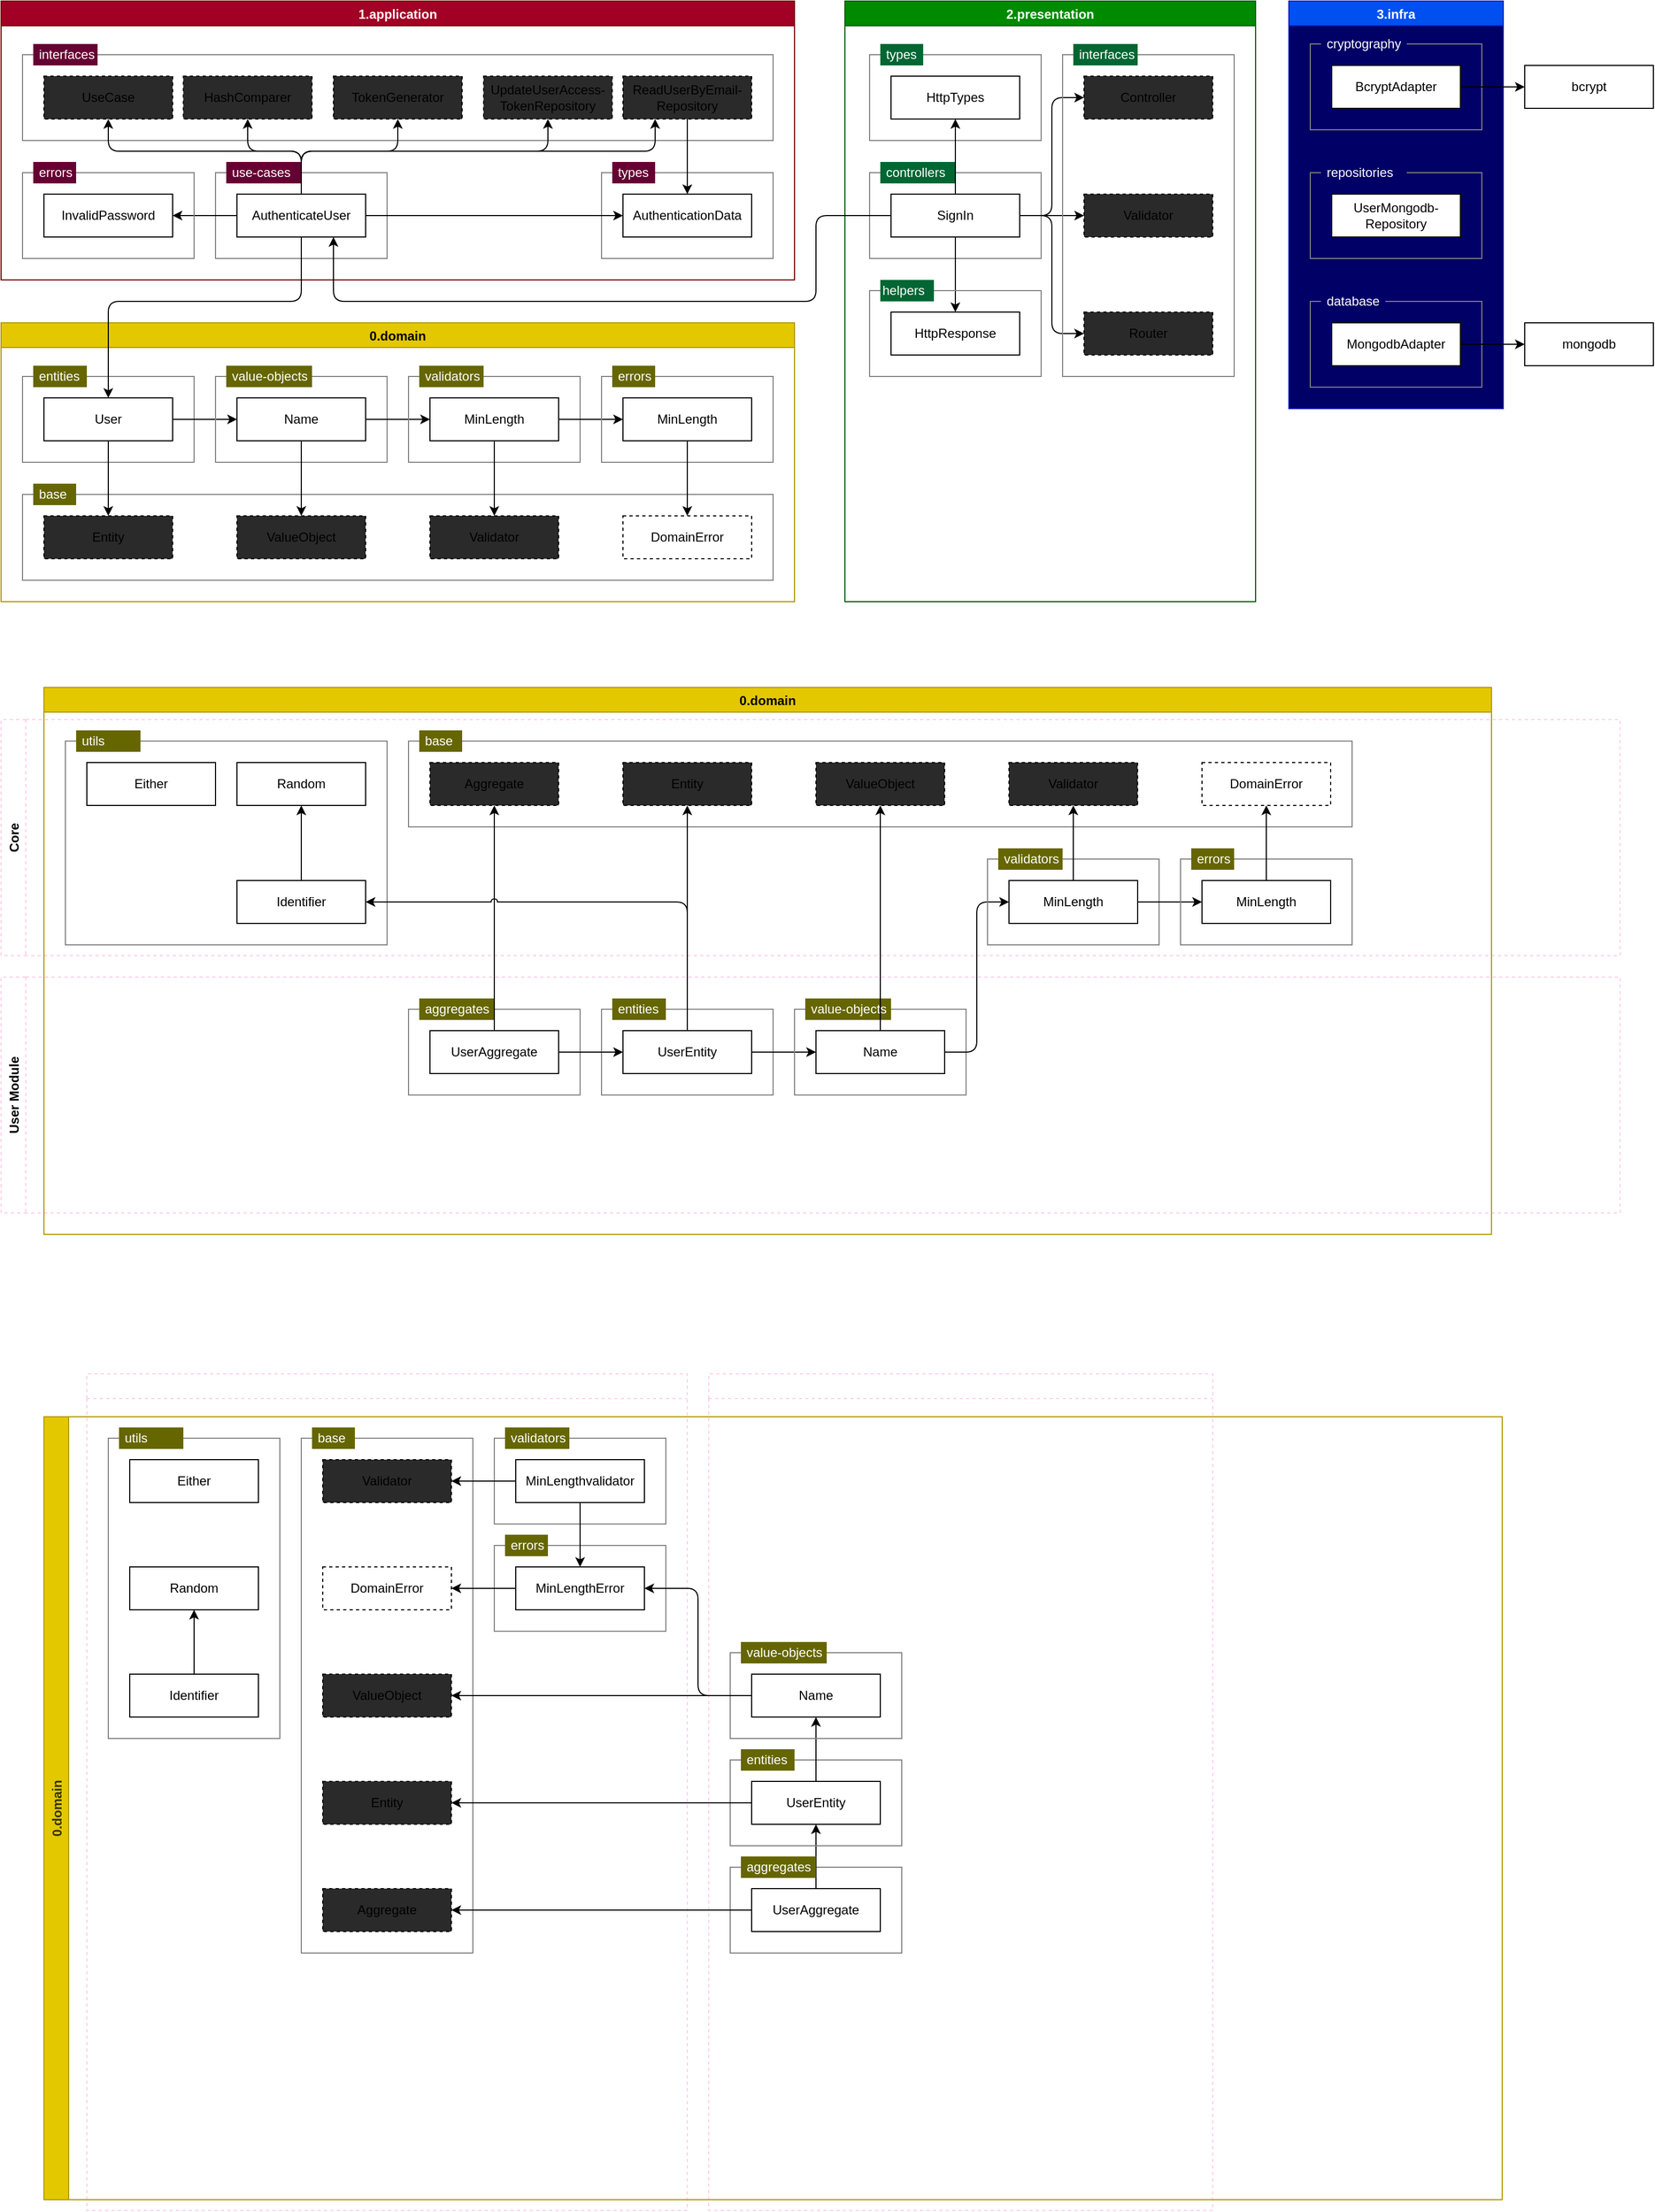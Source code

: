 <mxfile>
    <diagram id="HraTxuLS_xrz_CCDhDff" name="Page-1">
        <mxGraphModel dx="1218" dy="843" grid="1" gridSize="10" guides="1" tooltips="1" connect="1" arrows="1" fold="1" page="0" pageScale="1" pageWidth="827" pageHeight="1169" math="0" shadow="0">
            <root>
                <mxCell id="0"/>
                <mxCell id="1" parent="0"/>
                <mxCell id="376" value="Core" style="swimlane;fontColor=#FFFFFF;strokeColor=#FFCCE6;fillColor=default;dashed=1;" vertex="1" parent="1">
                    <mxGeometry x="120" y="1400" width="560" height="780" as="geometry"/>
                </mxCell>
                <mxCell id="377" value="User module" style="swimlane;fontColor=#FFFFFF;strokeColor=#FFCCE6;fillColor=default;dashed=1;" vertex="1" parent="1">
                    <mxGeometry x="700" y="1400" width="470" height="780" as="geometry">
                        <mxRectangle x="700" y="1400" width="100" height="23" as="alternateBounds"/>
                    </mxGeometry>
                </mxCell>
                <mxCell id="284" value="Core" style="swimlane;horizontal=0;dashed=1;strokeColor=#FFCCE6;" vertex="1" parent="1">
                    <mxGeometry x="40" y="790" width="1510" height="220" as="geometry">
                        <mxRectangle x="40" y="790" width="30" height="50" as="alternateBounds"/>
                    </mxGeometry>
                </mxCell>
                <mxCell id="318" value="User Module" style="swimlane;horizontal=0;dashed=1;strokeColor=#FFCCE6;" vertex="1" parent="1">
                    <mxGeometry x="40" y="1030" width="1510" height="220" as="geometry">
                        <mxRectangle x="40" y="1030" width="30" height="50" as="alternateBounds"/>
                    </mxGeometry>
                </mxCell>
                <mxCell id="22" value="1.application" style="swimlane;fillColor=#a20025;fontColor=#ffffff;strokeColor=#6F0000;swimlaneFillColor=none;" parent="1" vertex="1">
                    <mxGeometry x="40" y="120" width="740" height="260" as="geometry">
                        <mxRectangle x="80" y="120" width="90" height="23" as="alternateBounds"/>
                    </mxGeometry>
                </mxCell>
                <mxCell id="28" value="" style="rounded=0;whiteSpace=wrap;html=1;fillColor=none;strokeColor=#808080;" parent="22" vertex="1">
                    <mxGeometry x="200" y="160" width="160" height="80" as="geometry"/>
                </mxCell>
                <mxCell id="201" style="edgeStyle=orthogonalEdgeStyle;html=1;exitX=0;exitY=0.5;exitDx=0;exitDy=0;entryX=1;entryY=0.5;entryDx=0;entryDy=0;" parent="22" source="30" target="197" edge="1">
                    <mxGeometry relative="1" as="geometry"/>
                </mxCell>
                <mxCell id="30" value="AuthenticateUser" style="rounded=0;whiteSpace=wrap;html=1;" parent="22" vertex="1">
                    <mxGeometry x="220" y="180" width="120" height="40" as="geometry"/>
                </mxCell>
                <mxCell id="29" value="&amp;nbsp;use-cases" style="text;html=1;strokeColor=none;fillColor=#660033;align=left;verticalAlign=middle;whiteSpace=wrap;rounded=0;fontColor=#FFFFFF;" parent="22" vertex="1">
                    <mxGeometry x="210" y="150" width="70" height="20" as="geometry"/>
                </mxCell>
                <mxCell id="195" value="" style="rounded=0;whiteSpace=wrap;html=1;fillColor=none;strokeColor=#808080;" parent="22" vertex="1">
                    <mxGeometry x="20" y="160" width="160" height="80" as="geometry"/>
                </mxCell>
                <mxCell id="196" value="&amp;nbsp;errors" style="text;html=1;strokeColor=none;fillColor=#660033;align=left;verticalAlign=middle;whiteSpace=wrap;rounded=0;fontColor=#FFFFFF;" parent="22" vertex="1">
                    <mxGeometry x="30" y="150" width="40" height="20" as="geometry"/>
                </mxCell>
                <mxCell id="197" value="InvalidPassword" style="rounded=0;whiteSpace=wrap;html=1;" parent="22" vertex="1">
                    <mxGeometry x="40" y="180" width="120" height="40" as="geometry"/>
                </mxCell>
                <mxCell id="35" value="" style="rounded=0;whiteSpace=wrap;html=1;fillColor=none;strokeColor=#808080;" parent="22" vertex="1">
                    <mxGeometry x="20" y="50" width="700" height="80" as="geometry"/>
                </mxCell>
                <mxCell id="36" value="&amp;nbsp;interfaces" style="text;html=1;strokeColor=none;fillColor=#660033;align=left;verticalAlign=middle;whiteSpace=wrap;rounded=0;fontColor=#FFFFFF;" parent="22" vertex="1">
                    <mxGeometry x="30" y="40" width="60" height="20" as="geometry"/>
                </mxCell>
                <mxCell id="49" value="UseCase" style="rounded=0;whiteSpace=wrap;html=1;dashed=1;strokeColor=default;strokeWidth=1;fillColor=#2a2a2a;" parent="22" vertex="1">
                    <mxGeometry x="40" y="70" width="120" height="40" as="geometry"/>
                </mxCell>
                <mxCell id="40" value="HashComparer" style="rounded=0;whiteSpace=wrap;html=1;dashed=1;fillColor=#2a2a2a;" parent="22" vertex="1">
                    <mxGeometry x="170" y="70" width="120" height="40" as="geometry"/>
                </mxCell>
                <mxCell id="200" style="edgeStyle=orthogonalEdgeStyle;html=1;entryX=0.5;entryY=1;entryDx=0;entryDy=0;" parent="22" source="30" target="40" edge="1">
                    <mxGeometry relative="1" as="geometry">
                        <Array as="points">
                            <mxPoint x="280" y="140"/>
                            <mxPoint x="230" y="140"/>
                        </Array>
                    </mxGeometry>
                </mxCell>
                <mxCell id="33" value="" style="rounded=0;whiteSpace=wrap;html=1;fillColor=none;strokeColor=#808080;" parent="22" vertex="1">
                    <mxGeometry x="560" y="160" width="160" height="80" as="geometry"/>
                </mxCell>
                <mxCell id="34" value="&amp;nbsp;types" style="text;html=1;strokeColor=none;fillColor=#660033;align=left;verticalAlign=middle;whiteSpace=wrap;rounded=0;fontColor=#FFFFFF;" parent="22" vertex="1">
                    <mxGeometry x="570" y="150" width="40" height="20" as="geometry"/>
                </mxCell>
                <mxCell id="37" value="AuthenticationData" style="rounded=0;whiteSpace=wrap;html=1;" parent="22" vertex="1">
                    <mxGeometry x="580" y="180" width="120" height="40" as="geometry"/>
                </mxCell>
                <mxCell id="38" value="UpdateUserAccess-TokenRepository" style="rounded=0;whiteSpace=wrap;html=1;dashed=1;strokeColor=default;strokeWidth=1;glass=0;shadow=0;sketch=0;gradientColor=none;fillColor=#2a2a2a;" parent="22" vertex="1">
                    <mxGeometry x="450" y="70" width="120" height="40" as="geometry"/>
                </mxCell>
                <mxCell id="194" style="edgeStyle=orthogonalEdgeStyle;html=1;exitX=0.5;exitY=1;exitDx=0;exitDy=0;entryX=0.5;entryY=0;entryDx=0;entryDy=0;" parent="22" source="206" target="37" edge="1">
                    <mxGeometry relative="1" as="geometry">
                        <mxPoint x="680" y="85" as="targetPoint"/>
                    </mxGeometry>
                </mxCell>
                <mxCell id="123" style="edgeStyle=orthogonalEdgeStyle;rounded=1;sketch=0;html=1;shadow=0;fontColor=#808080;" parent="22" source="30" target="37" edge="1">
                    <mxGeometry relative="1" as="geometry"/>
                </mxCell>
                <mxCell id="204" value="TokenGenerator" style="rounded=0;whiteSpace=wrap;html=1;dashed=1;fillColor=#2a2a2a;" parent="22" vertex="1">
                    <mxGeometry x="310" y="70" width="120" height="40" as="geometry"/>
                </mxCell>
                <mxCell id="202" style="edgeStyle=orthogonalEdgeStyle;html=1;exitX=0.5;exitY=0;exitDx=0;exitDy=0;entryX=0.5;entryY=1;entryDx=0;entryDy=0;" parent="22" source="30" target="49" edge="1">
                    <mxGeometry relative="1" as="geometry">
                        <Array as="points">
                            <mxPoint x="280" y="140"/>
                            <mxPoint x="100" y="140"/>
                        </Array>
                    </mxGeometry>
                </mxCell>
                <mxCell id="203" style="edgeStyle=orthogonalEdgeStyle;html=1;exitX=0.5;exitY=0;exitDx=0;exitDy=0;entryX=0.5;entryY=1;entryDx=0;entryDy=0;" parent="22" source="30" target="38" edge="1">
                    <mxGeometry relative="1" as="geometry">
                        <Array as="points">
                            <mxPoint x="280" y="140"/>
                            <mxPoint x="510" y="140"/>
                        </Array>
                    </mxGeometry>
                </mxCell>
                <mxCell id="206" value="ReadUserByEmail-Repository" style="rounded=0;whiteSpace=wrap;html=1;dashed=1;strokeColor=default;strokeWidth=1;glass=0;shadow=0;sketch=0;gradientColor=none;fillColor=#2a2a2a;" parent="22" vertex="1">
                    <mxGeometry x="580" y="70" width="120" height="40" as="geometry"/>
                </mxCell>
                <mxCell id="205" style="edgeStyle=orthogonalEdgeStyle;html=1;exitX=0.5;exitY=0;exitDx=0;exitDy=0;entryX=0.5;entryY=1;entryDx=0;entryDy=0;" parent="22" source="30" target="204" edge="1">
                    <mxGeometry relative="1" as="geometry">
                        <Array as="points">
                            <mxPoint x="280" y="140"/>
                            <mxPoint x="370" y="140"/>
                        </Array>
                    </mxGeometry>
                </mxCell>
                <mxCell id="207" style="edgeStyle=orthogonalEdgeStyle;html=1;exitX=0.5;exitY=0;exitDx=0;exitDy=0;entryX=0.25;entryY=1;entryDx=0;entryDy=0;" parent="22" source="30" target="206" edge="1">
                    <mxGeometry relative="1" as="geometry">
                        <Array as="points">
                            <mxPoint x="280" y="140"/>
                            <mxPoint x="610" y="140"/>
                        </Array>
                    </mxGeometry>
                </mxCell>
                <mxCell id="45" value="2.presentation" style="swimlane;fillColor=#008a00;fontColor=#ffffff;strokeColor=#005700;swimlaneFillColor=none;" parent="1" vertex="1">
                    <mxGeometry x="827" y="120" width="383" height="560" as="geometry">
                        <mxRectangle x="80" y="120" width="90" height="23" as="alternateBounds"/>
                    </mxGeometry>
                </mxCell>
                <mxCell id="46" value="" style="rounded=0;whiteSpace=wrap;html=1;fillColor=none;strokeColor=#808080;" parent="45" vertex="1">
                    <mxGeometry x="23" y="160" width="160" height="80" as="geometry"/>
                </mxCell>
                <mxCell id="216" style="edgeStyle=none;html=1;exitX=0.5;exitY=1;exitDx=0;exitDy=0;entryX=0.5;entryY=0;entryDx=0;entryDy=0;" parent="45" source="47" target="72" edge="1">
                    <mxGeometry relative="1" as="geometry"/>
                </mxCell>
                <mxCell id="217" style="edgeStyle=orthogonalEdgeStyle;html=1;exitX=1;exitY=0.5;exitDx=0;exitDy=0;entryX=0;entryY=0.5;entryDx=0;entryDy=0;" parent="45" source="47" target="65" edge="1">
                    <mxGeometry relative="1" as="geometry"/>
                </mxCell>
                <mxCell id="218" style="edgeStyle=orthogonalEdgeStyle;html=1;exitX=1;exitY=0.5;exitDx=0;exitDy=0;" parent="45" source="47" target="64" edge="1">
                    <mxGeometry relative="1" as="geometry"/>
                </mxCell>
                <mxCell id="219" style="edgeStyle=orthogonalEdgeStyle;html=1;exitX=1;exitY=0.5;exitDx=0;exitDy=0;entryX=0;entryY=0.5;entryDx=0;entryDy=0;" parent="45" source="47" target="211" edge="1">
                    <mxGeometry relative="1" as="geometry"/>
                </mxCell>
                <mxCell id="47" value="SignIn" style="rounded=0;whiteSpace=wrap;html=1;" parent="45" vertex="1">
                    <mxGeometry x="43" y="180" width="120" height="40" as="geometry"/>
                </mxCell>
                <mxCell id="48" value="&amp;nbsp;controllers" style="text;html=1;strokeColor=none;fillColor=#006633;align=left;verticalAlign=middle;whiteSpace=wrap;rounded=0;fontColor=#FFFFFF;" parent="45" vertex="1">
                    <mxGeometry x="33" y="150" width="70" height="20" as="geometry"/>
                </mxCell>
                <mxCell id="58" value="" style="rounded=0;whiteSpace=wrap;html=1;fillColor=none;strokeColor=#808080;" parent="45" vertex="1">
                    <mxGeometry x="23" y="50" width="160" height="80" as="geometry"/>
                </mxCell>
                <mxCell id="59" value="&amp;nbsp;types" style="text;html=1;strokeColor=none;fillColor=#006633;align=left;verticalAlign=middle;whiteSpace=wrap;rounded=0;fontColor=#FFFFFF;" parent="45" vertex="1">
                    <mxGeometry x="33" y="40" width="40" height="20" as="geometry"/>
                </mxCell>
                <mxCell id="60" value="HttpTypes" style="rounded=0;whiteSpace=wrap;html=1;" parent="45" vertex="1">
                    <mxGeometry x="43" y="70" width="120" height="40" as="geometry"/>
                </mxCell>
                <mxCell id="62" value="" style="rounded=0;whiteSpace=wrap;html=1;fillColor=none;strokeColor=#808080;" parent="45" vertex="1">
                    <mxGeometry x="203" y="50" width="160" height="300" as="geometry"/>
                </mxCell>
                <mxCell id="63" value="&amp;nbsp;interfaces" style="text;html=1;strokeColor=none;fillColor=#006633;align=left;verticalAlign=middle;whiteSpace=wrap;rounded=0;fontColor=#FFFFFF;" parent="45" vertex="1">
                    <mxGeometry x="213" y="40" width="60" height="20" as="geometry"/>
                </mxCell>
                <mxCell id="64" value="Validator" style="rounded=0;whiteSpace=wrap;html=1;dashed=1;strokeColor=default;strokeWidth=1;fillColor=#2a2a2a;" parent="45" vertex="1">
                    <mxGeometry x="223" y="180" width="120" height="40" as="geometry"/>
                </mxCell>
                <mxCell id="65" value="Controller" style="rounded=0;whiteSpace=wrap;html=1;dashed=1;strokeColor=default;strokeWidth=1;gradientColor=none;fillColor=#2a2a2a;" parent="45" vertex="1">
                    <mxGeometry x="223" y="70" width="120" height="40" as="geometry"/>
                </mxCell>
                <mxCell id="69" value="" style="rounded=0;whiteSpace=wrap;html=1;fillColor=none;strokeColor=#808080;" parent="45" vertex="1">
                    <mxGeometry x="23" y="270" width="160" height="80" as="geometry"/>
                </mxCell>
                <mxCell id="71" value="helpers" style="text;html=1;strokeColor=none;fillColor=#006633;align=left;verticalAlign=middle;whiteSpace=wrap;rounded=0;fontColor=#FFFFFF;" parent="45" vertex="1">
                    <mxGeometry x="33" y="260" width="50" height="20" as="geometry"/>
                </mxCell>
                <mxCell id="72" value="HttpResponse" style="rounded=0;whiteSpace=wrap;html=1;" parent="45" vertex="1">
                    <mxGeometry x="43" y="290" width="120" height="40" as="geometry"/>
                </mxCell>
                <mxCell id="211" value="Router" style="rounded=0;whiteSpace=wrap;html=1;dashed=1;strokeColor=default;strokeWidth=1;fillColor=#2a2a2a;" parent="45" vertex="1">
                    <mxGeometry x="223" y="290" width="120" height="40" as="geometry"/>
                </mxCell>
                <mxCell id="215" style="edgeStyle=none;html=1;exitX=0.5;exitY=0;exitDx=0;exitDy=0;entryX=0.5;entryY=1;entryDx=0;entryDy=0;" parent="45" source="47" target="60" edge="1">
                    <mxGeometry relative="1" as="geometry"/>
                </mxCell>
                <mxCell id="74" value="3.infra" style="swimlane;fillColor=#0050ef;fontColor=#ffffff;strokeColor=#001DBC;swimlaneFillColor=#000066;" parent="1" vertex="1">
                    <mxGeometry x="1241" y="120" width="200" height="380" as="geometry">
                        <mxRectangle x="80" y="120" width="90" height="23" as="alternateBounds"/>
                    </mxGeometry>
                </mxCell>
                <mxCell id="93" value="" style="rounded=0;whiteSpace=wrap;html=1;fillColor=none;strokeColor=#808080;" parent="74" vertex="1">
                    <mxGeometry x="20" y="280" width="160" height="80" as="geometry"/>
                </mxCell>
                <mxCell id="94" value="&amp;nbsp;database" style="text;html=1;strokeColor=none;fillColor=#000066;align=left;verticalAlign=middle;whiteSpace=wrap;rounded=0;fontColor=#FFFFFF;" parent="74" vertex="1">
                    <mxGeometry x="30" y="270" width="60" height="20" as="geometry"/>
                </mxCell>
                <mxCell id="95" value="MongodbAdapter" style="rounded=0;whiteSpace=wrap;html=1;" parent="74" vertex="1">
                    <mxGeometry x="40" y="300" width="120" height="40" as="geometry"/>
                </mxCell>
                <mxCell id="97" value="" style="rounded=0;whiteSpace=wrap;html=1;fillColor=none;strokeColor=#808080;" parent="74" vertex="1">
                    <mxGeometry x="20" y="160" width="160" height="80" as="geometry"/>
                </mxCell>
                <mxCell id="98" value="&amp;nbsp;repositories" style="text;html=1;strokeColor=none;fillColor=#000066;align=left;verticalAlign=middle;whiteSpace=wrap;rounded=0;fontColor=#FFFFFF;" parent="74" vertex="1">
                    <mxGeometry x="30" y="150" width="80" height="20" as="geometry"/>
                </mxCell>
                <mxCell id="99" value="UserMongodb-Repository" style="rounded=0;whiteSpace=wrap;html=1;" parent="74" vertex="1">
                    <mxGeometry x="40" y="180" width="120" height="40" as="geometry"/>
                </mxCell>
                <mxCell id="75" value="" style="rounded=0;whiteSpace=wrap;html=1;fillColor=none;strokeColor=#808080;" parent="74" vertex="1">
                    <mxGeometry x="20" y="40" width="160" height="80" as="geometry"/>
                </mxCell>
                <mxCell id="80" value="BcryptAdapter" style="rounded=0;whiteSpace=wrap;html=1;" parent="74" vertex="1">
                    <mxGeometry x="40" y="60" width="120" height="40" as="geometry"/>
                </mxCell>
                <mxCell id="81" value="&amp;nbsp;cryptography" style="text;html=1;strokeColor=none;fillColor=#000066;align=left;verticalAlign=middle;whiteSpace=wrap;rounded=0;fontColor=#FFFFFF;" parent="74" vertex="1">
                    <mxGeometry x="30" y="30" width="80" height="20" as="geometry"/>
                </mxCell>
                <mxCell id="118" value="bcrypt" style="rounded=0;whiteSpace=wrap;html=1;" parent="1" vertex="1">
                    <mxGeometry x="1461" y="180" width="120" height="40" as="geometry"/>
                </mxCell>
                <mxCell id="119" value="mongodb" style="rounded=0;whiteSpace=wrap;html=1;" parent="1" vertex="1">
                    <mxGeometry x="1461" y="420" width="120" height="40" as="geometry"/>
                </mxCell>
                <mxCell id="120" style="edgeStyle=orthogonalEdgeStyle;rounded=1;sketch=0;html=1;entryX=0;entryY=0.5;entryDx=0;entryDy=0;shadow=0;fontColor=#808080;exitX=1;exitY=0.5;exitDx=0;exitDy=0;" parent="1" source="80" target="118" edge="1">
                    <mxGeometry relative="1" as="geometry"/>
                </mxCell>
                <mxCell id="121" style="edgeStyle=orthogonalEdgeStyle;rounded=1;sketch=0;html=1;entryX=0;entryY=0.5;entryDx=0;entryDy=0;shadow=0;fontColor=#808080;exitX=1;exitY=0.5;exitDx=0;exitDy=0;" parent="1" source="95" target="119" edge="1">
                    <mxGeometry relative="1" as="geometry"/>
                </mxCell>
                <mxCell id="214" style="edgeStyle=orthogonalEdgeStyle;html=1;exitX=0;exitY=0.5;exitDx=0;exitDy=0;entryX=0.75;entryY=1;entryDx=0;entryDy=0;" parent="1" source="47" target="30" edge="1">
                    <mxGeometry relative="1" as="geometry">
                        <Array as="points">
                            <mxPoint x="800" y="320"/>
                            <mxPoint x="800" y="400"/>
                            <mxPoint x="350" y="400"/>
                        </Array>
                    </mxGeometry>
                </mxCell>
                <mxCell id="221" value="0.domain" style="swimlane;fillColor=#e3c800;fontColor=#000000;strokeColor=#B09500;swimlaneFillColor=none;" parent="1" vertex="1">
                    <mxGeometry x="40" y="420" width="740" height="260" as="geometry">
                        <mxRectangle x="80" y="120" width="90" height="23" as="alternateBounds"/>
                    </mxGeometry>
                </mxCell>
                <mxCell id="241" value="" style="rounded=0;whiteSpace=wrap;html=1;fillColor=none;strokeColor=#808080;" parent="221" vertex="1">
                    <mxGeometry x="20" y="160" width="700" height="80" as="geometry"/>
                </mxCell>
                <mxCell id="242" value="&amp;nbsp;base" style="text;html=1;strokeColor=none;fillColor=#666600;align=left;verticalAlign=middle;whiteSpace=wrap;rounded=0;fontColor=#FFFFFF;" parent="221" vertex="1">
                    <mxGeometry x="30" y="150" width="40" height="20" as="geometry"/>
                </mxCell>
                <mxCell id="243" value="ValueObject" style="rounded=0;whiteSpace=wrap;html=1;strokeColor=default;strokeWidth=1;fillColor=#2a2a2a;dashed=1;" parent="221" vertex="1">
                    <mxGeometry x="220" y="180" width="120" height="40" as="geometry"/>
                </mxCell>
                <mxCell id="232" value="" style="rounded=0;whiteSpace=wrap;html=1;fillColor=none;strokeColor=#808080;" parent="221" vertex="1">
                    <mxGeometry x="20" y="50" width="160" height="80" as="geometry"/>
                </mxCell>
                <mxCell id="248" style="edgeStyle=orthogonalEdgeStyle;html=1;exitX=0.5;exitY=1;exitDx=0;exitDy=0;" parent="221" source="235" target="245" edge="1">
                    <mxGeometry relative="1" as="geometry"/>
                </mxCell>
                <mxCell id="252" style="edgeStyle=orthogonalEdgeStyle;html=1;exitX=1;exitY=0.5;exitDx=0;exitDy=0;entryX=0;entryY=0.5;entryDx=0;entryDy=0;" parent="221" source="235" target="230" edge="1">
                    <mxGeometry relative="1" as="geometry"/>
                </mxCell>
                <mxCell id="235" value="User" style="rounded=0;whiteSpace=wrap;html=1;" parent="221" vertex="1">
                    <mxGeometry x="40" y="70" width="120" height="40" as="geometry"/>
                </mxCell>
                <mxCell id="236" value="&amp;nbsp;entities" style="text;html=1;strokeColor=none;fillColor=#666600;align=left;verticalAlign=middle;whiteSpace=wrap;rounded=0;fontColor=#FFFFFF;" parent="221" vertex="1">
                    <mxGeometry x="30" y="40" width="50" height="20" as="geometry"/>
                </mxCell>
                <mxCell id="227" value="" style="rounded=0;whiteSpace=wrap;html=1;fillColor=none;strokeColor=#808080;" parent="221" vertex="1">
                    <mxGeometry x="200" y="50" width="160" height="80" as="geometry"/>
                </mxCell>
                <mxCell id="249" style="edgeStyle=orthogonalEdgeStyle;html=1;exitX=0.5;exitY=1;exitDx=0;exitDy=0;" parent="221" source="230" target="243" edge="1">
                    <mxGeometry relative="1" as="geometry"/>
                </mxCell>
                <mxCell id="253" style="edgeStyle=orthogonalEdgeStyle;html=1;exitX=1;exitY=0.5;exitDx=0;exitDy=0;entryX=0;entryY=0.5;entryDx=0;entryDy=0;" parent="221" source="230" target="225" edge="1">
                    <mxGeometry relative="1" as="geometry"/>
                </mxCell>
                <mxCell id="230" value="Name" style="rounded=0;whiteSpace=wrap;html=1;" parent="221" vertex="1">
                    <mxGeometry x="220" y="70" width="120" height="40" as="geometry"/>
                </mxCell>
                <mxCell id="231" value="&amp;nbsp;value-objects" style="text;html=1;strokeColor=none;fillColor=#666600;align=left;verticalAlign=middle;whiteSpace=wrap;rounded=0;fontColor=#FFFFFF;" parent="221" vertex="1">
                    <mxGeometry x="210" y="40" width="80" height="20" as="geometry"/>
                </mxCell>
                <mxCell id="222" value="" style="rounded=0;whiteSpace=wrap;html=1;fillColor=none;strokeColor=#808080;" parent="221" vertex="1">
                    <mxGeometry x="380" y="50" width="160" height="80" as="geometry"/>
                </mxCell>
                <mxCell id="250" style="edgeStyle=orthogonalEdgeStyle;html=1;exitX=0.5;exitY=1;exitDx=0;exitDy=0;entryX=0.5;entryY=0;entryDx=0;entryDy=0;" parent="221" source="225" target="244" edge="1">
                    <mxGeometry relative="1" as="geometry"/>
                </mxCell>
                <mxCell id="254" style="edgeStyle=orthogonalEdgeStyle;html=1;exitX=1;exitY=0.5;exitDx=0;exitDy=0;" parent="221" source="225" target="239" edge="1">
                    <mxGeometry relative="1" as="geometry"/>
                </mxCell>
                <mxCell id="225" value="MinLength" style="rounded=0;whiteSpace=wrap;html=1;" parent="221" vertex="1">
                    <mxGeometry x="400" y="70" width="120" height="40" as="geometry"/>
                </mxCell>
                <mxCell id="226" value="&amp;nbsp;validators" style="text;html=1;strokeColor=none;fillColor=#666600;align=left;verticalAlign=middle;whiteSpace=wrap;rounded=0;fontColor=#FFFFFF;" parent="221" vertex="1">
                    <mxGeometry x="390" y="40" width="60" height="20" as="geometry"/>
                </mxCell>
                <mxCell id="237" value="" style="rounded=0;whiteSpace=wrap;html=1;fillColor=none;strokeColor=#808080;" parent="221" vertex="1">
                    <mxGeometry x="560" y="50" width="160" height="80" as="geometry"/>
                </mxCell>
                <mxCell id="251" style="edgeStyle=orthogonalEdgeStyle;html=1;exitX=0.5;exitY=1;exitDx=0;exitDy=0;" parent="221" source="239" target="246" edge="1">
                    <mxGeometry relative="1" as="geometry"/>
                </mxCell>
                <mxCell id="239" value="MinLength" style="rounded=0;whiteSpace=wrap;html=1;" parent="221" vertex="1">
                    <mxGeometry x="580" y="70" width="120" height="40" as="geometry"/>
                </mxCell>
                <mxCell id="240" value="&amp;nbsp;errors" style="text;html=1;strokeColor=none;fillColor=#666600;align=left;verticalAlign=middle;whiteSpace=wrap;rounded=0;fontColor=#FFFFFF;" parent="221" vertex="1">
                    <mxGeometry x="570" y="40" width="40" height="20" as="geometry"/>
                </mxCell>
                <mxCell id="244" value="Validator" style="rounded=0;whiteSpace=wrap;html=1;dashed=1;strokeColor=default;strokeWidth=1;fillColor=#2a2a2a;" parent="221" vertex="1">
                    <mxGeometry x="400" y="180" width="120" height="40" as="geometry"/>
                </mxCell>
                <mxCell id="246" value="DomainError" style="rounded=0;whiteSpace=wrap;html=1;dashed=1;" parent="221" vertex="1">
                    <mxGeometry x="580" y="180" width="120" height="40" as="geometry"/>
                </mxCell>
                <mxCell id="245" value="Entity" style="rounded=0;whiteSpace=wrap;html=1;strokeColor=default;strokeWidth=1;fillColor=#2a2a2a;dashed=1;" parent="221" vertex="1">
                    <mxGeometry x="40" y="180" width="120" height="40" as="geometry"/>
                </mxCell>
                <mxCell id="256" style="edgeStyle=orthogonalEdgeStyle;html=1;exitX=0.5;exitY=1;exitDx=0;exitDy=0;entryX=0.5;entryY=0;entryDx=0;entryDy=0;" parent="1" source="30" target="235" edge="1">
                    <mxGeometry relative="1" as="geometry">
                        <Array as="points">
                            <mxPoint x="320" y="400"/>
                            <mxPoint x="140" y="400"/>
                        </Array>
                    </mxGeometry>
                </mxCell>
                <mxCell id="285" value="0.domain" style="swimlane;fillColor=#e3c800;fontColor=#000000;strokeColor=#B09500;swimlaneFillColor=none;" vertex="1" parent="1">
                    <mxGeometry x="80" y="760" width="1350" height="510" as="geometry">
                        <mxRectangle x="80" y="120" width="90" height="23" as="alternateBounds"/>
                    </mxGeometry>
                </mxCell>
                <mxCell id="289" value="" style="rounded=0;whiteSpace=wrap;html=1;fillColor=none;strokeColor=#808080;" vertex="1" parent="285">
                    <mxGeometry x="520" y="300" width="160" height="80" as="geometry"/>
                </mxCell>
                <mxCell id="291" style="edgeStyle=orthogonalEdgeStyle;html=1;exitX=1;exitY=0.5;exitDx=0;exitDy=0;entryX=0;entryY=0.5;entryDx=0;entryDy=0;" edge="1" parent="285" source="292" target="297">
                    <mxGeometry relative="1" as="geometry"/>
                </mxCell>
                <mxCell id="292" value="UserEntity" style="rounded=0;whiteSpace=wrap;html=1;" vertex="1" parent="285">
                    <mxGeometry x="540" y="320" width="120" height="40" as="geometry"/>
                </mxCell>
                <mxCell id="293" value="&amp;nbsp;entities" style="text;html=1;strokeColor=none;fillColor=#666600;align=left;verticalAlign=middle;whiteSpace=wrap;rounded=0;fontColor=#FFFFFF;" vertex="1" parent="285">
                    <mxGeometry x="530" y="290" width="50" height="20" as="geometry"/>
                </mxCell>
                <mxCell id="294" value="" style="rounded=0;whiteSpace=wrap;html=1;fillColor=none;strokeColor=#808080;" vertex="1" parent="285">
                    <mxGeometry x="700" y="300" width="160" height="80" as="geometry"/>
                </mxCell>
                <mxCell id="296" style="edgeStyle=orthogonalEdgeStyle;html=1;exitX=1;exitY=0.5;exitDx=0;exitDy=0;entryX=0;entryY=0.5;entryDx=0;entryDy=0;" edge="1" parent="285" source="297" target="302">
                    <mxGeometry relative="1" as="geometry"/>
                </mxCell>
                <mxCell id="297" value="Name" style="rounded=0;whiteSpace=wrap;html=1;" vertex="1" parent="285">
                    <mxGeometry x="720" y="320" width="120" height="40" as="geometry"/>
                </mxCell>
                <mxCell id="298" value="&amp;nbsp;value-objects" style="text;html=1;strokeColor=none;fillColor=#666600;align=left;verticalAlign=middle;whiteSpace=wrap;rounded=0;fontColor=#FFFFFF;" vertex="1" parent="285">
                    <mxGeometry x="710" y="290" width="80" height="20" as="geometry"/>
                </mxCell>
                <mxCell id="299" value="" style="rounded=0;whiteSpace=wrap;html=1;fillColor=none;strokeColor=#808080;" vertex="1" parent="285">
                    <mxGeometry x="880" y="160" width="160" height="80" as="geometry"/>
                </mxCell>
                <mxCell id="301" style="edgeStyle=orthogonalEdgeStyle;html=1;exitX=1;exitY=0.5;exitDx=0;exitDy=0;" edge="1" parent="285" source="302" target="306">
                    <mxGeometry relative="1" as="geometry"/>
                </mxCell>
                <mxCell id="302" value="MinLength" style="rounded=0;whiteSpace=wrap;html=1;" vertex="1" parent="285">
                    <mxGeometry x="900" y="180" width="120" height="40" as="geometry"/>
                </mxCell>
                <mxCell id="303" value="&amp;nbsp;validators" style="text;html=1;strokeColor=none;fillColor=#666600;align=left;verticalAlign=middle;whiteSpace=wrap;rounded=0;fontColor=#FFFFFF;" vertex="1" parent="285">
                    <mxGeometry x="890" y="150" width="60" height="20" as="geometry"/>
                </mxCell>
                <mxCell id="304" value="" style="rounded=0;whiteSpace=wrap;html=1;fillColor=none;strokeColor=#808080;" vertex="1" parent="285">
                    <mxGeometry x="1060" y="160" width="160" height="80" as="geometry"/>
                </mxCell>
                <mxCell id="306" value="MinLength" style="rounded=0;whiteSpace=wrap;html=1;" vertex="1" parent="285">
                    <mxGeometry x="1080" y="180" width="120" height="40" as="geometry"/>
                </mxCell>
                <mxCell id="307" value="&amp;nbsp;errors" style="text;html=1;strokeColor=none;fillColor=#666600;align=left;verticalAlign=middle;whiteSpace=wrap;rounded=0;fontColor=#FFFFFF;" vertex="1" parent="285">
                    <mxGeometry x="1070" y="150" width="40" height="20" as="geometry"/>
                </mxCell>
                <mxCell id="286" value="" style="rounded=0;whiteSpace=wrap;html=1;fillColor=none;strokeColor=#808080;" vertex="1" parent="285">
                    <mxGeometry x="340" y="50" width="880" height="80" as="geometry"/>
                </mxCell>
                <mxCell id="287" value="&amp;nbsp;base" style="text;html=1;strokeColor=none;fillColor=#666600;align=left;verticalAlign=middle;whiteSpace=wrap;rounded=0;fontColor=#FFFFFF;" vertex="1" parent="285">
                    <mxGeometry x="350" y="40" width="40" height="20" as="geometry"/>
                </mxCell>
                <mxCell id="288" value="ValueObject" style="rounded=0;whiteSpace=wrap;html=1;strokeColor=default;strokeWidth=1;fillColor=#2a2a2a;dashed=1;" vertex="1" parent="285">
                    <mxGeometry x="720" y="70" width="120" height="40" as="geometry"/>
                </mxCell>
                <mxCell id="308" value="Validator" style="rounded=0;whiteSpace=wrap;html=1;dashed=1;strokeColor=default;strokeWidth=1;fillColor=#2a2a2a;" vertex="1" parent="285">
                    <mxGeometry x="900" y="70" width="120" height="40" as="geometry"/>
                </mxCell>
                <mxCell id="309" value="DomainError" style="rounded=0;whiteSpace=wrap;html=1;dashed=1;" vertex="1" parent="285">
                    <mxGeometry x="1080" y="70" width="120" height="40" as="geometry"/>
                </mxCell>
                <mxCell id="310" value="Entity" style="rounded=0;whiteSpace=wrap;html=1;strokeColor=default;strokeWidth=1;fillColor=#2a2a2a;dashed=1;" vertex="1" parent="285">
                    <mxGeometry x="540" y="70" width="120" height="40" as="geometry"/>
                </mxCell>
                <mxCell id="314" style="edgeStyle=orthogonalEdgeStyle;html=1;exitX=0.5;exitY=0;exitDx=0;exitDy=0;entryX=0.5;entryY=1;entryDx=0;entryDy=0;" edge="1" parent="285" source="292" target="310">
                    <mxGeometry relative="1" as="geometry"/>
                </mxCell>
                <mxCell id="315" style="edgeStyle=orthogonalEdgeStyle;html=1;exitX=0.5;exitY=0;exitDx=0;exitDy=0;entryX=0.5;entryY=1;entryDx=0;entryDy=0;" edge="1" parent="285" source="297" target="288">
                    <mxGeometry relative="1" as="geometry"/>
                </mxCell>
                <mxCell id="316" style="edgeStyle=orthogonalEdgeStyle;html=1;exitX=0.5;exitY=0;exitDx=0;exitDy=0;entryX=0.5;entryY=1;entryDx=0;entryDy=0;" edge="1" parent="285" source="302" target="308">
                    <mxGeometry relative="1" as="geometry"/>
                </mxCell>
                <mxCell id="317" style="edgeStyle=orthogonalEdgeStyle;html=1;exitX=0.5;exitY=0;exitDx=0;exitDy=0;entryX=0.5;entryY=1;entryDx=0;entryDy=0;" edge="1" parent="285" source="306" target="309">
                    <mxGeometry relative="1" as="geometry"/>
                </mxCell>
                <mxCell id="319" value="Aggregate" style="rounded=0;whiteSpace=wrap;html=1;strokeColor=default;strokeWidth=1;fillColor=#2a2a2a;dashed=1;" vertex="1" parent="285">
                    <mxGeometry x="360" y="70" width="120" height="40" as="geometry"/>
                </mxCell>
                <mxCell id="322" value="" style="rounded=0;whiteSpace=wrap;html=1;fillColor=none;strokeColor=#808080;" vertex="1" parent="285">
                    <mxGeometry x="20" y="50" width="300" height="190" as="geometry"/>
                </mxCell>
                <mxCell id="323" value="Either" style="rounded=0;whiteSpace=wrap;html=1;" vertex="1" parent="285">
                    <mxGeometry x="40" y="70" width="120" height="40" as="geometry"/>
                </mxCell>
                <mxCell id="332" style="edgeStyle=orthogonalEdgeStyle;jumpStyle=arc;html=1;exitX=0.5;exitY=0;exitDx=0;exitDy=0;entryX=0.5;entryY=1;entryDx=0;entryDy=0;" edge="1" parent="285" source="324" target="325">
                    <mxGeometry relative="1" as="geometry"/>
                </mxCell>
                <mxCell id="324" value="Identifier" style="rounded=0;whiteSpace=wrap;html=1;" vertex="1" parent="285">
                    <mxGeometry x="180" y="180" width="120" height="40" as="geometry"/>
                </mxCell>
                <mxCell id="325" value="Random" style="rounded=0;whiteSpace=wrap;html=1;" vertex="1" parent="285">
                    <mxGeometry x="180" y="70" width="120" height="40" as="geometry"/>
                </mxCell>
                <mxCell id="321" value="&amp;nbsp;utils" style="text;html=1;strokeColor=none;fillColor=#666600;align=left;verticalAlign=middle;whiteSpace=wrap;rounded=0;fontColor=#FFFFFF;" vertex="1" parent="285">
                    <mxGeometry x="30" y="40" width="60" height="20" as="geometry"/>
                </mxCell>
                <mxCell id="327" value="" style="rounded=0;whiteSpace=wrap;html=1;fillColor=none;strokeColor=#808080;" vertex="1" parent="285">
                    <mxGeometry x="340" y="300" width="160" height="80" as="geometry"/>
                </mxCell>
                <mxCell id="326" value="&amp;nbsp;aggregates" style="text;html=1;strokeColor=none;fillColor=#666600;align=left;verticalAlign=middle;whiteSpace=wrap;rounded=0;fontColor=#FFFFFF;" vertex="1" parent="285">
                    <mxGeometry x="350" y="290" width="70" height="20" as="geometry"/>
                </mxCell>
                <mxCell id="329" style="edgeStyle=orthogonalEdgeStyle;html=1;exitX=1;exitY=0.5;exitDx=0;exitDy=0;entryX=0;entryY=0.5;entryDx=0;entryDy=0;" edge="1" parent="285" source="328" target="292">
                    <mxGeometry relative="1" as="geometry"/>
                </mxCell>
                <mxCell id="330" style="edgeStyle=orthogonalEdgeStyle;html=1;exitX=0.5;exitY=0;exitDx=0;exitDy=0;entryX=0.5;entryY=1;entryDx=0;entryDy=0;" edge="1" parent="285" source="328" target="319">
                    <mxGeometry relative="1" as="geometry"/>
                </mxCell>
                <mxCell id="328" value="UserAggregate" style="rounded=0;whiteSpace=wrap;html=1;" vertex="1" parent="285">
                    <mxGeometry x="360" y="320" width="120" height="40" as="geometry"/>
                </mxCell>
                <mxCell id="331" style="edgeStyle=orthogonalEdgeStyle;html=1;exitX=0.5;exitY=0;exitDx=0;exitDy=0;entryX=1;entryY=0.5;entryDx=0;entryDy=0;jumpStyle=arc;" edge="1" parent="285" source="292" target="324">
                    <mxGeometry relative="1" as="geometry"/>
                </mxCell>
                <mxCell id="374" value="0.domain" style="swimlane;horizontal=0;strokeColor=#B09500;fillColor=#E3C800;fontColor=#333300;" vertex="1" parent="1">
                    <mxGeometry x="80" y="1440" width="1360" height="730" as="geometry"/>
                </mxCell>
                <mxCell id="379" value="" style="rounded=0;whiteSpace=wrap;html=1;fillColor=none;strokeColor=#808080;" vertex="1" parent="374">
                    <mxGeometry x="240" y="20" width="160" height="480" as="geometry"/>
                </mxCell>
                <mxCell id="380" value="Aggregate" style="rounded=0;whiteSpace=wrap;html=1;strokeColor=default;strokeWidth=1;fillColor=#2a2a2a;dashed=1;" vertex="1" parent="374">
                    <mxGeometry x="260" y="440" width="120" height="40" as="geometry"/>
                </mxCell>
                <mxCell id="381" value="Entity" style="rounded=0;whiteSpace=wrap;html=1;strokeColor=default;strokeWidth=1;fillColor=#2a2a2a;dashed=1;" vertex="1" parent="374">
                    <mxGeometry x="260" y="340" width="120" height="40" as="geometry"/>
                </mxCell>
                <mxCell id="382" value="ValueObject" style="rounded=0;whiteSpace=wrap;html=1;strokeColor=default;strokeWidth=1;fillColor=#2a2a2a;dashed=1;" vertex="1" parent="374">
                    <mxGeometry x="260" y="240" width="120" height="40" as="geometry"/>
                </mxCell>
                <mxCell id="383" value="Validator" style="rounded=0;whiteSpace=wrap;html=1;dashed=1;strokeColor=default;strokeWidth=1;fillColor=#2a2a2a;" vertex="1" parent="374">
                    <mxGeometry x="260" y="40" width="120" height="40" as="geometry"/>
                </mxCell>
                <mxCell id="384" value="DomainError" style="rounded=0;whiteSpace=wrap;html=1;dashed=1;" vertex="1" parent="374">
                    <mxGeometry x="260" y="140" width="120" height="40" as="geometry"/>
                </mxCell>
                <mxCell id="378" value="&amp;nbsp;base" style="text;html=1;strokeColor=none;fillColor=#666600;align=left;verticalAlign=middle;whiteSpace=wrap;rounded=0;fontColor=#FFFFFF;" vertex="1" parent="374">
                    <mxGeometry x="250" y="10" width="40" height="20" as="geometry"/>
                </mxCell>
                <mxCell id="387" value="" style="rounded=0;whiteSpace=wrap;html=1;fillColor=none;strokeColor=#808080;" vertex="1" parent="374">
                    <mxGeometry x="420" y="20" width="160" height="80" as="geometry"/>
                </mxCell>
                <mxCell id="389" value="" style="rounded=0;whiteSpace=wrap;html=1;fillColor=none;strokeColor=#808080;" vertex="1" parent="374">
                    <mxGeometry x="420" y="120" width="160" height="80" as="geometry"/>
                </mxCell>
                <mxCell id="385" value="&amp;nbsp;validators" style="text;html=1;strokeColor=none;fillColor=#666600;align=left;verticalAlign=middle;whiteSpace=wrap;rounded=0;fontColor=#FFFFFF;" vertex="1" parent="374">
                    <mxGeometry x="430" y="10" width="60" height="20" as="geometry"/>
                </mxCell>
                <mxCell id="388" value="&amp;nbsp;errors" style="text;html=1;strokeColor=none;fillColor=#666600;align=left;verticalAlign=middle;whiteSpace=wrap;rounded=0;fontColor=#FFFFFF;" vertex="1" parent="374">
                    <mxGeometry x="430" y="110" width="40" height="20" as="geometry"/>
                </mxCell>
                <mxCell id="391" style="edgeStyle=orthogonalEdgeStyle;jumpStyle=arc;html=1;exitX=0;exitY=0.5;exitDx=0;exitDy=0;fontColor=#FFFFFF;" edge="1" parent="374" source="386" target="383">
                    <mxGeometry relative="1" as="geometry"/>
                </mxCell>
                <mxCell id="414" style="edgeStyle=orthogonalEdgeStyle;jumpStyle=arc;html=1;exitX=0.5;exitY=1;exitDx=0;exitDy=0;fontColor=#FFFFFF;" edge="1" parent="374" source="386" target="390">
                    <mxGeometry relative="1" as="geometry"/>
                </mxCell>
                <mxCell id="386" value="MinLengthvalidator" style="rounded=0;whiteSpace=wrap;html=1;" vertex="1" parent="374">
                    <mxGeometry x="440" y="40" width="120" height="40" as="geometry"/>
                </mxCell>
                <mxCell id="392" value="" style="edgeStyle=orthogonalEdgeStyle;jumpStyle=arc;html=1;fontColor=#FFFFFF;" edge="1" parent="374" source="390" target="384">
                    <mxGeometry relative="1" as="geometry"/>
                </mxCell>
                <mxCell id="390" value="MinLengthError" style="rounded=0;whiteSpace=wrap;html=1;" vertex="1" parent="374">
                    <mxGeometry x="440" y="140" width="120" height="40" as="geometry"/>
                </mxCell>
                <mxCell id="396" value="" style="rounded=0;whiteSpace=wrap;html=1;fillColor=none;strokeColor=#808080;" vertex="1" parent="374">
                    <mxGeometry x="60" y="20" width="160" height="280" as="geometry"/>
                </mxCell>
                <mxCell id="397" value="&amp;nbsp;utils" style="text;html=1;strokeColor=none;fillColor=#666600;align=left;verticalAlign=middle;whiteSpace=wrap;rounded=0;fontColor=#FFFFFF;" vertex="1" parent="374">
                    <mxGeometry x="70" y="10" width="60" height="20" as="geometry"/>
                </mxCell>
                <mxCell id="398" style="edgeStyle=orthogonalEdgeStyle;jumpStyle=arc;html=1;exitX=0.5;exitY=0;exitDx=0;exitDy=0;fontColor=#FFFFFF;" edge="1" parent="374" source="393" target="394">
                    <mxGeometry relative="1" as="geometry"/>
                </mxCell>
                <mxCell id="393" value="Identifier" style="rounded=0;whiteSpace=wrap;html=1;" vertex="1" parent="374">
                    <mxGeometry x="80" y="240" width="120" height="40" as="geometry"/>
                </mxCell>
                <mxCell id="394" value="Random" style="rounded=0;whiteSpace=wrap;html=1;" vertex="1" parent="374">
                    <mxGeometry x="80" y="140" width="120" height="40" as="geometry"/>
                </mxCell>
                <mxCell id="395" value="Either" style="rounded=0;whiteSpace=wrap;html=1;" vertex="1" parent="374">
                    <mxGeometry x="80" y="40" width="120" height="40" as="geometry"/>
                </mxCell>
                <mxCell id="400" value="" style="rounded=0;whiteSpace=wrap;html=1;fillColor=none;strokeColor=#808080;" vertex="1" parent="374">
                    <mxGeometry x="640" y="420" width="160" height="80" as="geometry"/>
                </mxCell>
                <mxCell id="408" style="edgeStyle=orthogonalEdgeStyle;jumpStyle=arc;html=1;exitX=0;exitY=0.5;exitDx=0;exitDy=0;entryX=1;entryY=0.5;entryDx=0;entryDy=0;fontColor=#FFFFFF;" edge="1" parent="374" source="401" target="380">
                    <mxGeometry relative="1" as="geometry"/>
                </mxCell>
                <mxCell id="410" style="edgeStyle=orthogonalEdgeStyle;jumpStyle=arc;html=1;exitX=0.5;exitY=0;exitDx=0;exitDy=0;entryX=0.5;entryY=1;entryDx=0;entryDy=0;fontColor=#FFFFFF;" edge="1" parent="374" source="401" target="404">
                    <mxGeometry relative="1" as="geometry"/>
                </mxCell>
                <mxCell id="401" value="UserAggregate" style="rounded=0;whiteSpace=wrap;html=1;" vertex="1" parent="374">
                    <mxGeometry x="660" y="440" width="120" height="40" as="geometry"/>
                </mxCell>
                <mxCell id="403" value="" style="rounded=0;whiteSpace=wrap;html=1;fillColor=none;strokeColor=#808080;" vertex="1" parent="374">
                    <mxGeometry x="640" y="320" width="160" height="80" as="geometry"/>
                </mxCell>
                <mxCell id="409" style="edgeStyle=orthogonalEdgeStyle;jumpStyle=arc;html=1;exitX=0;exitY=0.5;exitDx=0;exitDy=0;entryX=1;entryY=0.5;entryDx=0;entryDy=0;fontColor=#FFFFFF;" edge="1" parent="374" source="404" target="381">
                    <mxGeometry relative="1" as="geometry"/>
                </mxCell>
                <mxCell id="412" style="edgeStyle=orthogonalEdgeStyle;jumpStyle=arc;html=1;exitX=0.5;exitY=0;exitDx=0;exitDy=0;entryX=0.5;entryY=1;entryDx=0;entryDy=0;fontColor=#FFFFFF;" edge="1" parent="374" source="404" target="407">
                    <mxGeometry relative="1" as="geometry"/>
                </mxCell>
                <mxCell id="404" value="UserEntity" style="rounded=0;whiteSpace=wrap;html=1;" vertex="1" parent="374">
                    <mxGeometry x="660" y="340" width="120" height="40" as="geometry"/>
                </mxCell>
                <mxCell id="406" value="" style="rounded=0;whiteSpace=wrap;html=1;fillColor=none;strokeColor=#808080;" vertex="1" parent="374">
                    <mxGeometry x="640" y="220" width="160" height="80" as="geometry"/>
                </mxCell>
                <mxCell id="411" style="edgeStyle=orthogonalEdgeStyle;jumpStyle=arc;html=1;exitX=0;exitY=0.5;exitDx=0;exitDy=0;entryX=1;entryY=0.5;entryDx=0;entryDy=0;fontColor=#FFFFFF;" edge="1" parent="374" source="407" target="382">
                    <mxGeometry relative="1" as="geometry"/>
                </mxCell>
                <mxCell id="413" style="edgeStyle=orthogonalEdgeStyle;jumpStyle=arc;html=1;exitX=0;exitY=0.5;exitDx=0;exitDy=0;entryX=1;entryY=0.5;entryDx=0;entryDy=0;fontColor=#FFFFFF;" edge="1" parent="374" source="407" target="390">
                    <mxGeometry relative="1" as="geometry">
                        <Array as="points">
                            <mxPoint x="610" y="260"/>
                            <mxPoint x="610" y="160"/>
                        </Array>
                    </mxGeometry>
                </mxCell>
                <mxCell id="407" value="Name" style="rounded=0;whiteSpace=wrap;html=1;" vertex="1" parent="374">
                    <mxGeometry x="660" y="240" width="120" height="40" as="geometry"/>
                </mxCell>
                <mxCell id="399" value="&amp;nbsp;aggregates" style="text;html=1;strokeColor=none;fillColor=#666600;align=left;verticalAlign=middle;whiteSpace=wrap;rounded=0;fontColor=#FFFFFF;" vertex="1" parent="374">
                    <mxGeometry x="650" y="410" width="70" height="20" as="geometry"/>
                </mxCell>
                <mxCell id="402" value="&amp;nbsp;entities" style="text;html=1;strokeColor=none;fillColor=#666600;align=left;verticalAlign=middle;whiteSpace=wrap;rounded=0;fontColor=#FFFFFF;" vertex="1" parent="374">
                    <mxGeometry x="650" y="310" width="50" height="20" as="geometry"/>
                </mxCell>
                <mxCell id="405" value="&amp;nbsp;value-objects" style="text;html=1;strokeColor=none;fillColor=#666600;align=left;verticalAlign=middle;whiteSpace=wrap;rounded=0;fontColor=#FFFFFF;" vertex="1" parent="374">
                    <mxGeometry x="650" y="210" width="80" height="20" as="geometry"/>
                </mxCell>
            </root>
        </mxGraphModel>
    </diagram>
</mxfile>